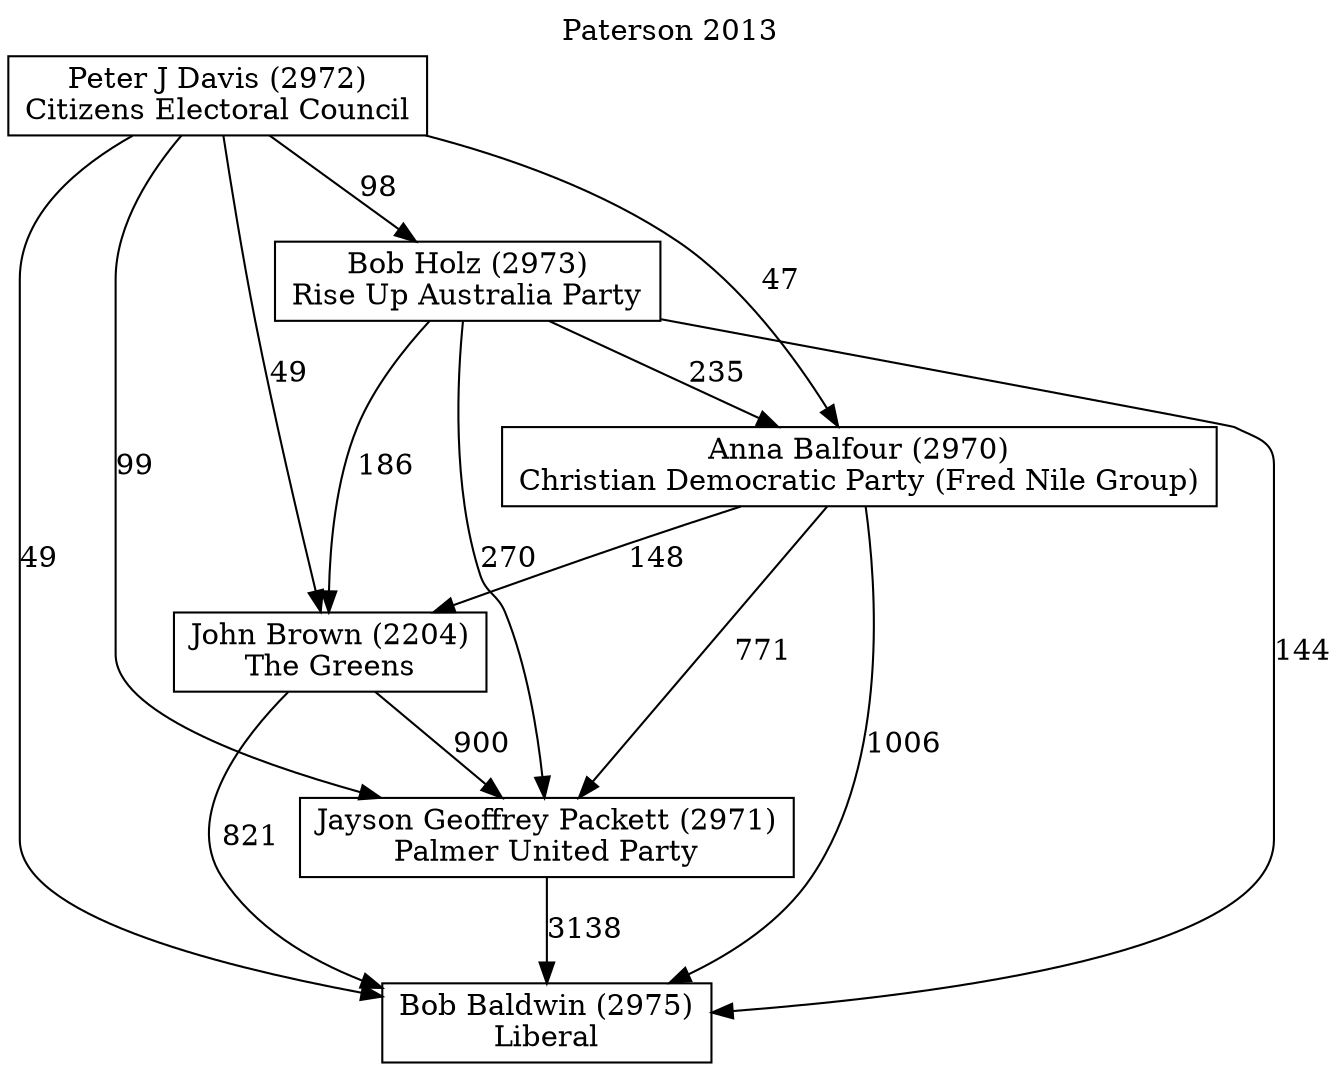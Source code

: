 // House preference flow
digraph "Bob Baldwin (2975)_Paterson_2013" {
	graph [label="Paterson 2013" labelloc=t mclimit=2]
	node [shape=box]
	"Bob Baldwin (2975)" [label="Bob Baldwin (2975)
Liberal"]
	"Jayson Geoffrey Packett (2971)" [label="Jayson Geoffrey Packett (2971)
Palmer United Party"]
	"John Brown (2204)" [label="John Brown (2204)
The Greens"]
	"Anna Balfour (2970)" [label="Anna Balfour (2970)
Christian Democratic Party (Fred Nile Group)"]
	"Bob Holz (2973)" [label="Bob Holz (2973)
Rise Up Australia Party"]
	"Peter J Davis (2972)" [label="Peter J Davis (2972)
Citizens Electoral Council"]
	"Jayson Geoffrey Packett (2971)" -> "Bob Baldwin (2975)" [label=3138]
	"John Brown (2204)" -> "Jayson Geoffrey Packett (2971)" [label=900]
	"Anna Balfour (2970)" -> "John Brown (2204)" [label=148]
	"Bob Holz (2973)" -> "Anna Balfour (2970)" [label=235]
	"Peter J Davis (2972)" -> "Bob Holz (2973)" [label=98]
	"John Brown (2204)" -> "Bob Baldwin (2975)" [label=821]
	"Anna Balfour (2970)" -> "Bob Baldwin (2975)" [label=1006]
	"Bob Holz (2973)" -> "Bob Baldwin (2975)" [label=144]
	"Peter J Davis (2972)" -> "Bob Baldwin (2975)" [label=49]
	"Peter J Davis (2972)" -> "Anna Balfour (2970)" [label=47]
	"Bob Holz (2973)" -> "John Brown (2204)" [label=186]
	"Peter J Davis (2972)" -> "John Brown (2204)" [label=49]
	"Anna Balfour (2970)" -> "Jayson Geoffrey Packett (2971)" [label=771]
	"Bob Holz (2973)" -> "Jayson Geoffrey Packett (2971)" [label=270]
	"Peter J Davis (2972)" -> "Jayson Geoffrey Packett (2971)" [label=99]
}
